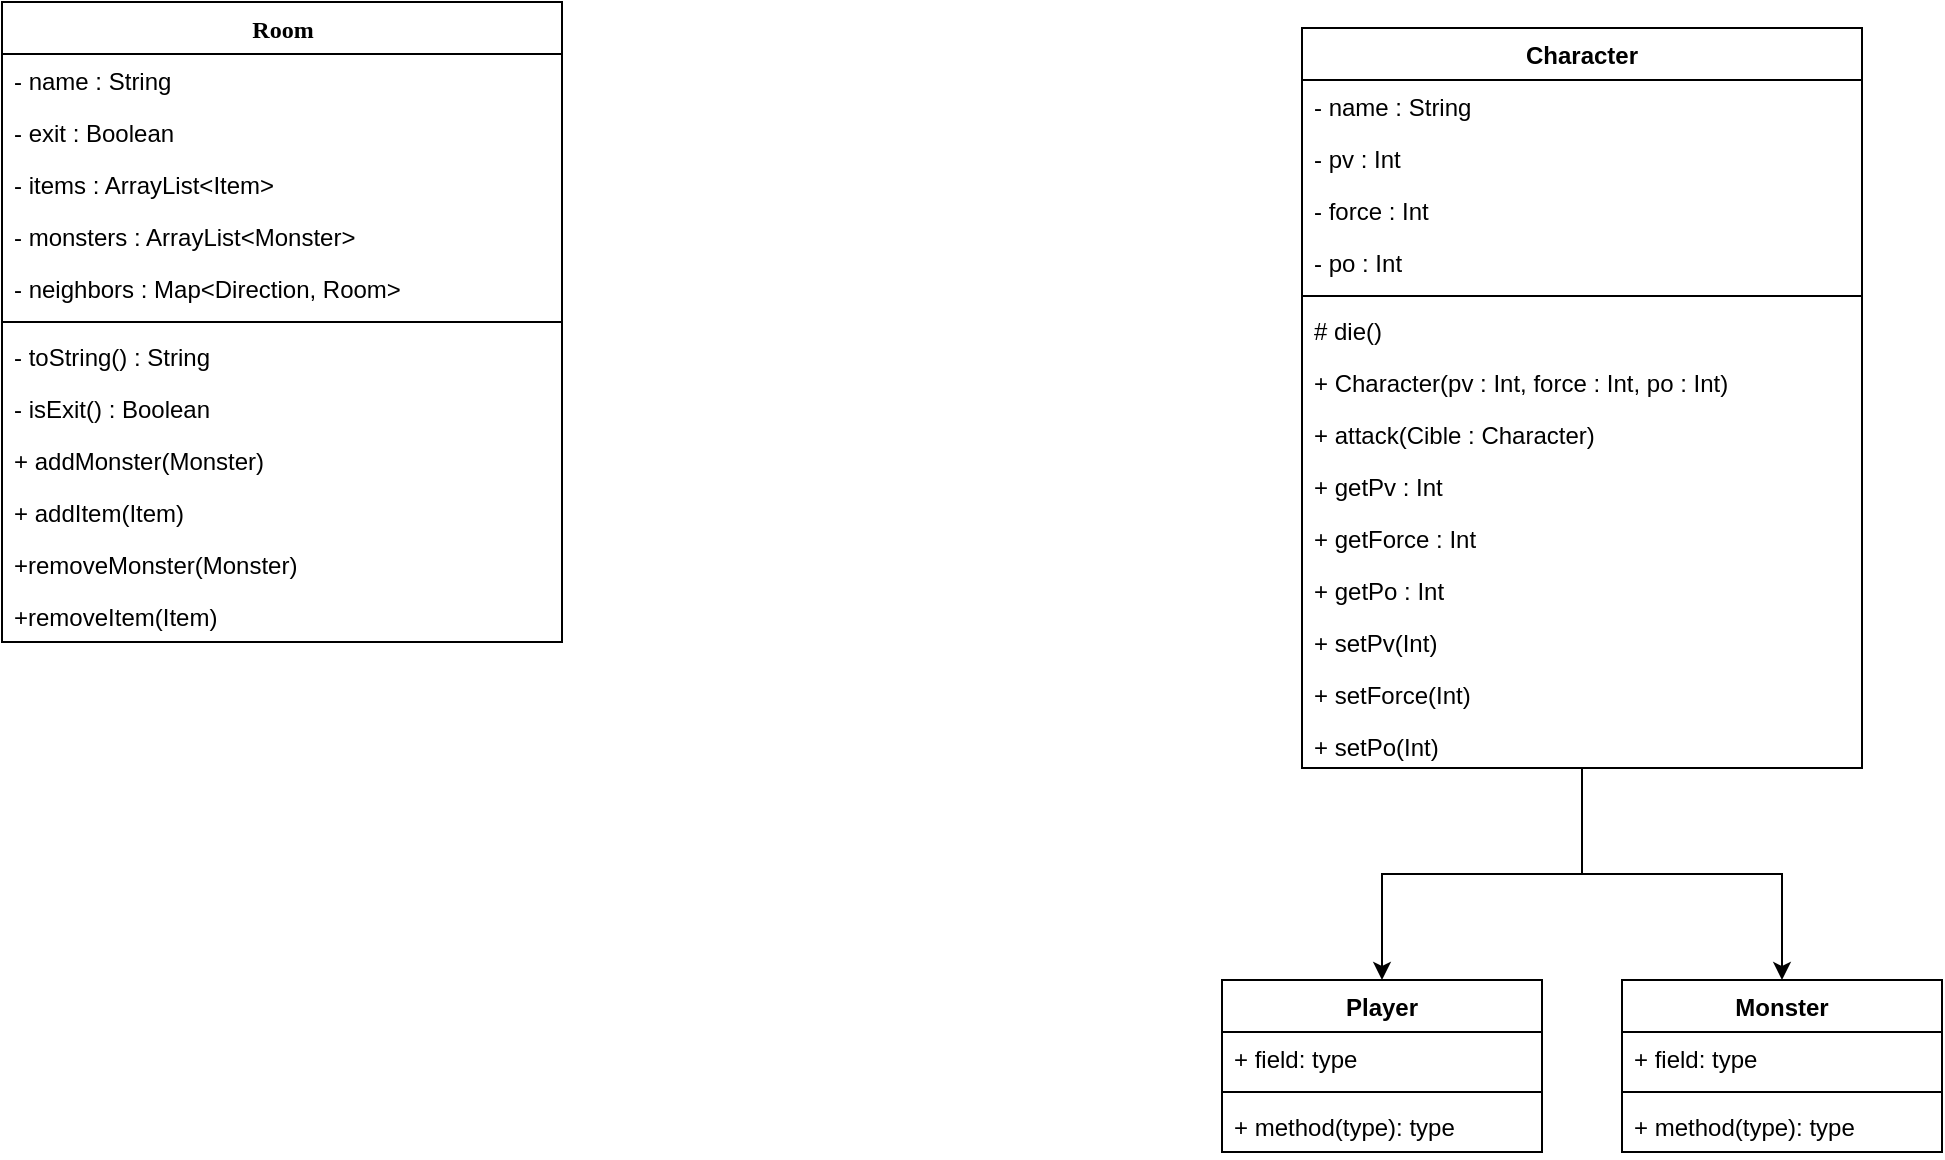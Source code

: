 <mxfile version="11.3.0" type="device" pages="1"><diagram name="Page-1" id="9f46799a-70d6-7492-0946-bef42562c5a5"><mxGraphModel dx="1408" dy="727" grid="1" gridSize="10" guides="1" tooltips="1" connect="1" arrows="1" fold="1" page="1" pageScale="1" pageWidth="1100" pageHeight="850" background="#ffffff" math="0" shadow="0"><root><mxCell id="0"/><mxCell id="1" parent="0"/><mxCell id="78961159f06e98e8-30" value="Room" style="swimlane;html=1;fontStyle=1;align=center;verticalAlign=top;childLayout=stackLayout;horizontal=1;startSize=26;horizontalStack=0;resizeParent=1;resizeLast=0;collapsible=1;marginBottom=0;swimlaneFillColor=#ffffff;rounded=0;shadow=0;comic=0;labelBackgroundColor=none;strokeColor=#000000;strokeWidth=1;fillColor=none;fontFamily=Verdana;fontSize=12;fontColor=#000000;" parent="1" vertex="1"><mxGeometry x="30" y="70" width="280" height="320" as="geometry"/></mxCell><mxCell id="78961159f06e98e8-37" value="- name : String" style="text;html=1;strokeColor=none;fillColor=none;align=left;verticalAlign=top;spacingLeft=4;spacingRight=4;whiteSpace=wrap;overflow=hidden;rotatable=0;points=[[0,0.5],[1,0.5]];portConstraint=eastwest;" parent="78961159f06e98e8-30" vertex="1"><mxGeometry y="26" width="280" height="26" as="geometry"/></mxCell><mxCell id="78961159f06e98e8-34" value="- exit : Boolean" style="text;html=1;strokeColor=none;fillColor=none;align=left;verticalAlign=top;spacingLeft=4;spacingRight=4;whiteSpace=wrap;overflow=hidden;rotatable=0;points=[[0,0.5],[1,0.5]];portConstraint=eastwest;" parent="78961159f06e98e8-30" vertex="1"><mxGeometry y="52" width="280" height="26" as="geometry"/></mxCell><mxCell id="78961159f06e98e8-36" value="- items : ArrayList&amp;lt;Item&amp;gt;" style="text;html=1;strokeColor=none;fillColor=none;align=left;verticalAlign=top;spacingLeft=4;spacingRight=4;whiteSpace=wrap;overflow=hidden;rotatable=0;points=[[0,0.5],[1,0.5]];portConstraint=eastwest;" parent="78961159f06e98e8-30" vertex="1"><mxGeometry y="78" width="280" height="26" as="geometry"/></mxCell><mxCell id="78961159f06e98e8-31" value="- monsters : ArrayList&amp;lt;Monster&amp;gt;" style="text;html=1;strokeColor=none;fillColor=none;align=left;verticalAlign=top;spacingLeft=4;spacingRight=4;whiteSpace=wrap;overflow=hidden;rotatable=0;points=[[0,0.5],[1,0.5]];portConstraint=eastwest;" parent="78961159f06e98e8-30" vertex="1"><mxGeometry y="104" width="280" height="26" as="geometry"/></mxCell><mxCell id="78961159f06e98e8-33" value="- neighbors : Map&amp;lt;Direction, Room&amp;gt;" style="text;html=1;strokeColor=none;fillColor=none;align=left;verticalAlign=top;spacingLeft=4;spacingRight=4;whiteSpace=wrap;overflow=hidden;rotatable=0;points=[[0,0.5],[1,0.5]];portConstraint=eastwest;" parent="78961159f06e98e8-30" vertex="1"><mxGeometry y="130" width="280" height="26" as="geometry"/></mxCell><mxCell id="78961159f06e98e8-38" value="" style="line;html=1;strokeWidth=1;fillColor=none;align=left;verticalAlign=middle;spacingTop=-1;spacingLeft=3;spacingRight=3;rotatable=0;labelPosition=right;points=[];portConstraint=eastwest;" parent="78961159f06e98e8-30" vertex="1"><mxGeometry y="156" width="280" height="8" as="geometry"/></mxCell><mxCell id="78961159f06e98e8-39" value="- toString() : String" style="text;html=1;strokeColor=none;fillColor=none;align=left;verticalAlign=top;spacingLeft=4;spacingRight=4;whiteSpace=wrap;overflow=hidden;rotatable=0;points=[[0,0.5],[1,0.5]];portConstraint=eastwest;" parent="78961159f06e98e8-30" vertex="1"><mxGeometry y="164" width="280" height="26" as="geometry"/></mxCell><mxCell id="78961159f06e98e8-40" value="- isExit() : Boolean" style="text;html=1;strokeColor=none;fillColor=none;align=left;verticalAlign=top;spacingLeft=4;spacingRight=4;whiteSpace=wrap;overflow=hidden;rotatable=0;points=[[0,0.5],[1,0.5]];portConstraint=eastwest;" parent="78961159f06e98e8-30" vertex="1"><mxGeometry y="190" width="280" height="26" as="geometry"/></mxCell><mxCell id="78961159f06e98e8-42" value="+ addMonster(Monster)" style="text;html=1;strokeColor=none;fillColor=none;align=left;verticalAlign=top;spacingLeft=4;spacingRight=4;whiteSpace=wrap;overflow=hidden;rotatable=0;points=[[0,0.5],[1,0.5]];portConstraint=eastwest;" parent="78961159f06e98e8-30" vertex="1"><mxGeometry y="216" width="280" height="26" as="geometry"/></mxCell><mxCell id="OqLV7I3-wO6IuvrsDX61-8" value="&lt;div&gt;+ addItem(Item)&lt;/div&gt;" style="text;html=1;strokeColor=none;fillColor=none;align=left;verticalAlign=top;spacingLeft=4;spacingRight=4;whiteSpace=wrap;overflow=hidden;rotatable=0;points=[[0,0.5],[1,0.5]];portConstraint=eastwest;" vertex="1" parent="78961159f06e98e8-30"><mxGeometry y="242" width="280" height="26" as="geometry"/></mxCell><mxCell id="OqLV7I3-wO6IuvrsDX61-9" value="+removeMonster(Monster)" style="text;html=1;strokeColor=none;fillColor=none;align=left;verticalAlign=top;spacingLeft=4;spacingRight=4;whiteSpace=wrap;overflow=hidden;rotatable=0;points=[[0,0.5],[1,0.5]];portConstraint=eastwest;" vertex="1" parent="78961159f06e98e8-30"><mxGeometry y="268" width="280" height="26" as="geometry"/></mxCell><mxCell id="OqLV7I3-wO6IuvrsDX61-7" value="+removeItem(Item)" style="text;html=1;strokeColor=none;fillColor=none;align=left;verticalAlign=top;spacingLeft=4;spacingRight=4;whiteSpace=wrap;overflow=hidden;rotatable=0;points=[[0,0.5],[1,0.5]];portConstraint=eastwest;" vertex="1" parent="78961159f06e98e8-30"><mxGeometry y="294" width="280" height="26" as="geometry"/></mxCell><mxCell id="OqLV7I3-wO6IuvrsDX61-31" style="edgeStyle=orthogonalEdgeStyle;rounded=0;orthogonalLoop=1;jettySize=auto;html=1;entryX=0.5;entryY=0;entryDx=0;entryDy=0;" edge="1" parent="1" source="OqLV7I3-wO6IuvrsDX61-2" target="OqLV7I3-wO6IuvrsDX61-23"><mxGeometry relative="1" as="geometry"/></mxCell><mxCell id="OqLV7I3-wO6IuvrsDX61-32" style="edgeStyle=orthogonalEdgeStyle;rounded=0;orthogonalLoop=1;jettySize=auto;html=1;entryX=0.5;entryY=0;entryDx=0;entryDy=0;" edge="1" parent="1" source="OqLV7I3-wO6IuvrsDX61-2" target="OqLV7I3-wO6IuvrsDX61-27"><mxGeometry relative="1" as="geometry"/></mxCell><mxCell id="OqLV7I3-wO6IuvrsDX61-2" value="Character" style="swimlane;fontStyle=1;align=center;verticalAlign=top;childLayout=stackLayout;horizontal=1;startSize=26;horizontalStack=0;resizeParent=1;resizeParentMax=0;resizeLast=0;collapsible=1;marginBottom=0;" vertex="1" parent="1"><mxGeometry x="680" y="83" width="280" height="370" as="geometry"/></mxCell><mxCell id="OqLV7I3-wO6IuvrsDX61-13" value="- name : String" style="text;html=1;strokeColor=none;fillColor=none;align=left;verticalAlign=top;spacingLeft=4;spacingRight=4;whiteSpace=wrap;overflow=hidden;rotatable=0;points=[[0,0.5],[1,0.5]];portConstraint=eastwest;" vertex="1" parent="OqLV7I3-wO6IuvrsDX61-2"><mxGeometry y="26" width="280" height="26" as="geometry"/></mxCell><mxCell id="OqLV7I3-wO6IuvrsDX61-11" value="- pv : Int" style="text;strokeColor=none;fillColor=none;align=left;verticalAlign=top;spacingLeft=4;spacingRight=4;overflow=hidden;rotatable=0;points=[[0,0.5],[1,0.5]];portConstraint=eastwest;" vertex="1" parent="OqLV7I3-wO6IuvrsDX61-2"><mxGeometry y="52" width="280" height="26" as="geometry"/></mxCell><mxCell id="OqLV7I3-wO6IuvrsDX61-12" value="- force : Int" style="text;strokeColor=none;fillColor=none;align=left;verticalAlign=top;spacingLeft=4;spacingRight=4;overflow=hidden;rotatable=0;points=[[0,0.5],[1,0.5]];portConstraint=eastwest;" vertex="1" parent="OqLV7I3-wO6IuvrsDX61-2"><mxGeometry y="78" width="280" height="26" as="geometry"/></mxCell><mxCell id="OqLV7I3-wO6IuvrsDX61-3" value="- po : Int" style="text;strokeColor=none;fillColor=none;align=left;verticalAlign=top;spacingLeft=4;spacingRight=4;overflow=hidden;rotatable=0;points=[[0,0.5],[1,0.5]];portConstraint=eastwest;" vertex="1" parent="OqLV7I3-wO6IuvrsDX61-2"><mxGeometry y="104" width="280" height="26" as="geometry"/></mxCell><mxCell id="OqLV7I3-wO6IuvrsDX61-4" value="" style="line;strokeWidth=1;fillColor=none;align=left;verticalAlign=middle;spacingTop=-1;spacingLeft=3;spacingRight=3;rotatable=0;labelPosition=right;points=[];portConstraint=eastwest;" vertex="1" parent="OqLV7I3-wO6IuvrsDX61-2"><mxGeometry y="130" width="280" height="8" as="geometry"/></mxCell><mxCell id="OqLV7I3-wO6IuvrsDX61-14" value="# die()" style="text;strokeColor=none;fillColor=none;align=left;verticalAlign=top;spacingLeft=4;spacingRight=4;overflow=hidden;rotatable=0;points=[[0,0.5],[1,0.5]];portConstraint=eastwest;" vertex="1" parent="OqLV7I3-wO6IuvrsDX61-2"><mxGeometry y="138" width="280" height="26" as="geometry"/></mxCell><mxCell id="OqLV7I3-wO6IuvrsDX61-16" value="+ Character(pv : Int, force : Int, po : Int)" style="text;strokeColor=none;fillColor=none;align=left;verticalAlign=top;spacingLeft=4;spacingRight=4;overflow=hidden;rotatable=0;points=[[0,0.5],[1,0.5]];portConstraint=eastwest;" vertex="1" parent="OqLV7I3-wO6IuvrsDX61-2"><mxGeometry y="164" width="280" height="26" as="geometry"/></mxCell><mxCell id="OqLV7I3-wO6IuvrsDX61-15" value="+ attack(Cible : Character)" style="text;strokeColor=none;fillColor=none;align=left;verticalAlign=top;spacingLeft=4;spacingRight=4;overflow=hidden;rotatable=0;points=[[0,0.5],[1,0.5]];portConstraint=eastwest;" vertex="1" parent="OqLV7I3-wO6IuvrsDX61-2"><mxGeometry y="190" width="280" height="26" as="geometry"/></mxCell><mxCell id="OqLV7I3-wO6IuvrsDX61-18" value="+ getPv : Int" style="text;strokeColor=none;fillColor=none;align=left;verticalAlign=top;spacingLeft=4;spacingRight=4;overflow=hidden;rotatable=0;points=[[0,0.5],[1,0.5]];portConstraint=eastwest;" vertex="1" parent="OqLV7I3-wO6IuvrsDX61-2"><mxGeometry y="216" width="280" height="26" as="geometry"/></mxCell><mxCell id="OqLV7I3-wO6IuvrsDX61-19" value="+ getForce : Int" style="text;strokeColor=none;fillColor=none;align=left;verticalAlign=top;spacingLeft=4;spacingRight=4;overflow=hidden;rotatable=0;points=[[0,0.5],[1,0.5]];portConstraint=eastwest;" vertex="1" parent="OqLV7I3-wO6IuvrsDX61-2"><mxGeometry y="242" width="280" height="26" as="geometry"/></mxCell><mxCell id="OqLV7I3-wO6IuvrsDX61-17" value="+ getPo : Int" style="text;strokeColor=none;fillColor=none;align=left;verticalAlign=top;spacingLeft=4;spacingRight=4;overflow=hidden;rotatable=0;points=[[0,0.5],[1,0.5]];portConstraint=eastwest;" vertex="1" parent="OqLV7I3-wO6IuvrsDX61-2"><mxGeometry y="268" width="280" height="26" as="geometry"/></mxCell><mxCell id="OqLV7I3-wO6IuvrsDX61-22" value="+ setPv(Int)" style="text;strokeColor=none;fillColor=none;align=left;verticalAlign=top;spacingLeft=4;spacingRight=4;overflow=hidden;rotatable=0;points=[[0,0.5],[1,0.5]];portConstraint=eastwest;" vertex="1" parent="OqLV7I3-wO6IuvrsDX61-2"><mxGeometry y="294" width="280" height="26" as="geometry"/></mxCell><mxCell id="OqLV7I3-wO6IuvrsDX61-21" value="+ setForce(Int)" style="text;strokeColor=none;fillColor=none;align=left;verticalAlign=top;spacingLeft=4;spacingRight=4;overflow=hidden;rotatable=0;points=[[0,0.5],[1,0.5]];portConstraint=eastwest;" vertex="1" parent="OqLV7I3-wO6IuvrsDX61-2"><mxGeometry y="320" width="280" height="26" as="geometry"/></mxCell><mxCell id="OqLV7I3-wO6IuvrsDX61-20" value="+ setPo(Int)" style="text;strokeColor=none;fillColor=none;align=left;verticalAlign=top;spacingLeft=4;spacingRight=4;overflow=hidden;rotatable=0;points=[[0,0.5],[1,0.5]];portConstraint=eastwest;" vertex="1" parent="OqLV7I3-wO6IuvrsDX61-2"><mxGeometry y="346" width="280" height="24" as="geometry"/></mxCell><mxCell id="OqLV7I3-wO6IuvrsDX61-23" value="Player" style="swimlane;fontStyle=1;align=center;verticalAlign=top;childLayout=stackLayout;horizontal=1;startSize=26;horizontalStack=0;resizeParent=1;resizeParentMax=0;resizeLast=0;collapsible=1;marginBottom=0;" vertex="1" parent="1"><mxGeometry x="640" y="559" width="160" height="86" as="geometry"/></mxCell><mxCell id="OqLV7I3-wO6IuvrsDX61-24" value="+ field: type" style="text;strokeColor=none;fillColor=none;align=left;verticalAlign=top;spacingLeft=4;spacingRight=4;overflow=hidden;rotatable=0;points=[[0,0.5],[1,0.5]];portConstraint=eastwest;" vertex="1" parent="OqLV7I3-wO6IuvrsDX61-23"><mxGeometry y="26" width="160" height="26" as="geometry"/></mxCell><mxCell id="OqLV7I3-wO6IuvrsDX61-25" value="" style="line;strokeWidth=1;fillColor=none;align=left;verticalAlign=middle;spacingTop=-1;spacingLeft=3;spacingRight=3;rotatable=0;labelPosition=right;points=[];portConstraint=eastwest;" vertex="1" parent="OqLV7I3-wO6IuvrsDX61-23"><mxGeometry y="52" width="160" height="8" as="geometry"/></mxCell><mxCell id="OqLV7I3-wO6IuvrsDX61-26" value="+ method(type): type" style="text;strokeColor=none;fillColor=none;align=left;verticalAlign=top;spacingLeft=4;spacingRight=4;overflow=hidden;rotatable=0;points=[[0,0.5],[1,0.5]];portConstraint=eastwest;" vertex="1" parent="OqLV7I3-wO6IuvrsDX61-23"><mxGeometry y="60" width="160" height="26" as="geometry"/></mxCell><mxCell id="OqLV7I3-wO6IuvrsDX61-27" value="Monster" style="swimlane;fontStyle=1;align=center;verticalAlign=top;childLayout=stackLayout;horizontal=1;startSize=26;horizontalStack=0;resizeParent=1;resizeParentMax=0;resizeLast=0;collapsible=1;marginBottom=0;" vertex="1" parent="1"><mxGeometry x="840" y="559" width="160" height="86" as="geometry"/></mxCell><mxCell id="OqLV7I3-wO6IuvrsDX61-28" value="+ field: type" style="text;strokeColor=none;fillColor=none;align=left;verticalAlign=top;spacingLeft=4;spacingRight=4;overflow=hidden;rotatable=0;points=[[0,0.5],[1,0.5]];portConstraint=eastwest;" vertex="1" parent="OqLV7I3-wO6IuvrsDX61-27"><mxGeometry y="26" width="160" height="26" as="geometry"/></mxCell><mxCell id="OqLV7I3-wO6IuvrsDX61-29" value="" style="line;strokeWidth=1;fillColor=none;align=left;verticalAlign=middle;spacingTop=-1;spacingLeft=3;spacingRight=3;rotatable=0;labelPosition=right;points=[];portConstraint=eastwest;" vertex="1" parent="OqLV7I3-wO6IuvrsDX61-27"><mxGeometry y="52" width="160" height="8" as="geometry"/></mxCell><mxCell id="OqLV7I3-wO6IuvrsDX61-30" value="+ method(type): type" style="text;strokeColor=none;fillColor=none;align=left;verticalAlign=top;spacingLeft=4;spacingRight=4;overflow=hidden;rotatable=0;points=[[0,0.5],[1,0.5]];portConstraint=eastwest;" vertex="1" parent="OqLV7I3-wO6IuvrsDX61-27"><mxGeometry y="60" width="160" height="26" as="geometry"/></mxCell></root></mxGraphModel></diagram></mxfile>